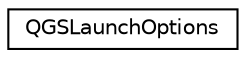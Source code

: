 digraph "类继承关系图"
{
  edge [fontname="Helvetica",fontsize="10",labelfontname="Helvetica",labelfontsize="10"];
  node [fontname="Helvetica",fontsize="10",shape=record];
  rankdir="LR";
  Node0 [label="QGSLaunchOptions",height=0.2,width=0.4,color="black", fillcolor="white", style="filled",URL="$class_q_g_s_launch_options.html"];
}
